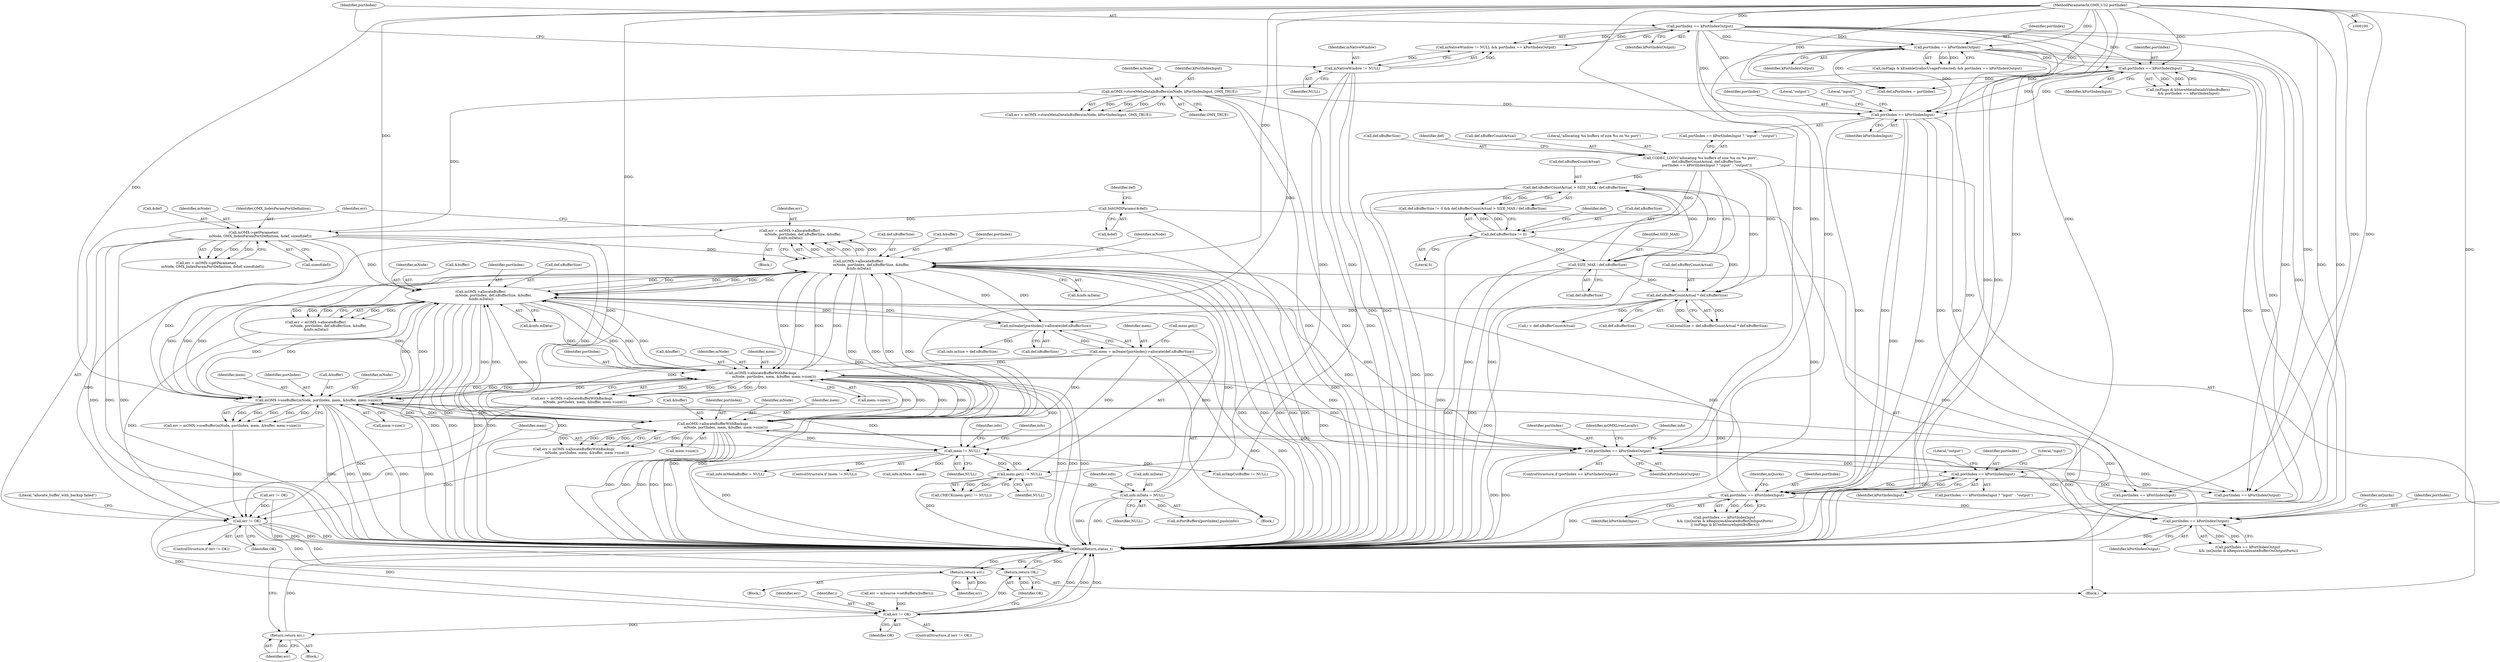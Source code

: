 digraph "0_Android_97837bb6cbac21ea679843a0037779d3834bed64@API" {
"1000323" [label="(Call,err = mOMX->allocateBuffer(\n                        mNode, portIndex, def.nBufferSize, &buffer,\n &info.mData))"];
"1000325" [label="(Call,mOMX->allocateBuffer(\n                        mNode, portIndex, def.nBufferSize, &buffer,\n &info.mData))"];
"1000286" [label="(Call,mOMX->allocateBuffer(\n                        mNode, portIndex, def.nBufferSize, &buffer,\n &info.mData))"];
"1000302" [label="(Call,mOMX->allocateBufferWithBackup(\n                        mNode, portIndex, mem, &buffer, mem->size()))"];
"1000352" [label="(Call,mOMX->useBuffer(mNode, portIndex, mem, &buffer, mem->size()))"];
"1000166" [label="(Call,mOMX->getParameter(\n            mNode, OMX_IndexParamPortDefinition, &def, sizeof(def)))"];
"1000142" [label="(Call,mOMX->storeMetaDataInBuffers(mNode, kPortIndexInput, OMX_TRUE))"];
"1000136" [label="(Call,portIndex == kPortIndexInput)"];
"1000108" [label="(Call,portIndex == kPortIndexOutput)"];
"1000101" [label="(MethodParameterIn,OMX_U32 portIndex)"];
"1000119" [label="(Call,portIndex == kPortIndexOutput)"];
"1000156" [label="(Call,InitOMXParams(&def))"];
"1000341" [label="(Call,mOMX->allocateBufferWithBackup(\n                        mNode, portIndex, mem, &buffer, mem->size()))"];
"1000312" [label="(Call,portIndex == kPortIndexOutput)"];
"1000269" [label="(Call,portIndex == kPortIndexInput)"];
"1000189" [label="(Call,portIndex == kPortIndexInput)"];
"1000428" [label="(Call,portIndex == kPortIndexInput)"];
"1000399" [label="(Call,portIndex == kPortIndexOutput)"];
"1000243" [label="(Call,mem = mDealer[portIndex]->allocate(def.nBufferSize))"];
"1000245" [label="(Call,mDealer[portIndex]->allocate(def.nBufferSize))"];
"1000216" [label="(Call,def.nBufferCountActual * def.nBufferSize)"];
"1000180" [label="(Call,CODEC_LOGV(\"allocating %u buffers of size %u on %s port\",\n            def.nBufferCountActual, def.nBufferSize,\n            portIndex == kPortIndexInput ? \"input\" : \"output\"))"];
"1000201" [label="(Call,def.nBufferCountActual > SIZE_MAX / def.nBufferSize)"];
"1000205" [label="(Call,SIZE_MAX / def.nBufferSize)"];
"1000196" [label="(Call,def.nBufferSize != 0)"];
"1000254" [label="(Call,info.mData = NULL)"];
"1000250" [label="(Call,mem.get() != NULL)"];
"1000105" [label="(Call,mNativeWindow != NULL)"];
"1000369" [label="(Call,mem != NULL)"];
"1000360" [label="(Call,err != OK)"];
"1000366" [label="(Return,return err;)"];
"1000554" [label="(Call,err != OK)"];
"1000575" [label="(Return,return err;)"];
"1000577" [label="(Return,return OK;)"];
"1000576" [label="(Identifier,err)"];
"1000400" [label="(Identifier,portIndex)"];
"1000241" [label="(Block,)"];
"1000388" [label="(Call,info.mMem = mem)"];
"1000359" [label="(ControlStructure,if (err != OK))"];
"1000137" [label="(Identifier,portIndex)"];
"1000252" [label="(Identifier,NULL)"];
"1000367" [label="(Identifier,err)"];
"1000203" [label="(Identifier,def)"];
"1000166" [label="(Call,mOMX->getParameter(\n            mNode, OMX_IndexParamPortDefinition, &def, sizeof(def)))"];
"1000399" [label="(Call,portIndex == kPortIndexOutput)"];
"1000250" [label="(Call,mem.get() != NULL)"];
"1000369" [label="(Call,mem != NULL)"];
"1000201" [label="(Call,def.nBufferCountActual > SIZE_MAX / def.nBufferSize)"];
"1000302" [label="(Call,mOMX->allocateBufferWithBackup(\n                        mNode, portIndex, mem, &buffer, mem->size()))"];
"1000428" [label="(Call,portIndex == kPortIndexInput)"];
"1000375" [label="(Identifier,info)"];
"1000405" [label="(Identifier,mOMXLivesLocally)"];
"1000432" [label="(Literal,\"output\")"];
"1000553" [label="(ControlStructure,if (err != OK))"];
"1000371" [label="(Identifier,NULL)"];
"1000362" [label="(Identifier,OK)"];
"1000180" [label="(Call,CODEC_LOGV(\"allocating %u buffers of size %u on %s port\",\n            def.nBufferCountActual, def.nBufferSize,\n            portIndex == kPortIndexInput ? \"input\" : \"output\"))"];
"1000312" [label="(Call,portIndex == kPortIndexOutput)"];
"1000109" [label="(Identifier,portIndex)"];
"1000132" [label="(Call,(mFlags & kStoreMetaDataInVideoBuffers)\n && portIndex == kPortIndexInput)"];
"1000268" [label="(Call,portIndex == kPortIndexInput\n && ((mQuirks & kRequiresAllocateBufferOnInputPorts)\n || (mFlags & kUseSecureInputBuffers)))"];
"1000325" [label="(Call,mOMX->allocateBuffer(\n                        mNode, portIndex, def.nBufferSize, &buffer,\n &info.mData))"];
"1000434" [label="(Call,portIndex == kPortIndexOutput)"];
"1000308" [label="(Call,mem->size())"];
"1000355" [label="(Identifier,mem)"];
"1000188" [label="(Call,portIndex == kPortIndexInput ? \"input\" : \"output\")"];
"1000246" [label="(Call,def.nBufferSize)"];
"1000181" [label="(Literal,\"allocating %u buffers of size %u on %s port\")"];
"1000316" [label="(Identifier,mQuirks)"];
"1000270" [label="(Identifier,portIndex)"];
"1000339" [label="(Call,err = mOMX->allocateBufferWithBackup(\n                        mNode, portIndex, mem, &buffer, mem->size()))"];
"1000185" [label="(Call,def.nBufferSize)"];
"1000423" [label="(Identifier,info)"];
"1000361" [label="(Identifier,err)"];
"1000258" [label="(Identifier,NULL)"];
"1000366" [label="(Return,return err;)"];
"1000168" [label="(Identifier,OMX_IndexParamPortDefinition)"];
"1000324" [label="(Identifier,err)"];
"1000286" [label="(Call,mOMX->allocateBuffer(\n                        mNode, portIndex, def.nBufferSize, &buffer,\n &info.mData))"];
"1000115" [label="(Call,(mFlags & kEnableGrallocUsageProtected) && portIndex == kPortIndexOutput)"];
"1000333" [label="(Call,&info.mData)"];
"1000119" [label="(Call,portIndex == kPortIndexOutput)"];
"1000429" [label="(Identifier,portIndex)"];
"1000159" [label="(Call,def.nPortIndex = portIndex)"];
"1000191" [label="(Identifier,kPortIndexInput)"];
"1000140" [label="(Call,err = mOMX->storeMetaDataInBuffers(mNode, kPortIndexInput, OMX_TRUE))"];
"1000120" [label="(Identifier,portIndex)"];
"1000198" [label="(Identifier,def)"];
"1000261" [label="(Identifier,info)"];
"1000105" [label="(Call,mNativeWindow != NULL)"];
"1000327" [label="(Identifier,portIndex)"];
"1000217" [label="(Call,def.nBufferCountActual)"];
"1000138" [label="(Identifier,kPortIndexInput)"];
"1000157" [label="(Call,&def)"];
"1000554" [label="(Call,err != OK)"];
"1000341" [label="(Call,mOMX->allocateBufferWithBackup(\n                        mNode, portIndex, mem, &buffer, mem->size()))"];
"1000144" [label="(Identifier,kPortIndexInput)"];
"1000345" [label="(Call,&buffer)"];
"1000259" [label="(Call,info.mSize = def.nBufferSize)"];
"1000577" [label="(Return,return OK;)"];
"1000189" [label="(Call,portIndex == kPortIndexInput)"];
"1000555" [label="(Identifier,err)"];
"1000107" [label="(Identifier,NULL)"];
"1000579" [label="(MethodReturn,status_t)"];
"1000323" [label="(Call,err = mOMX->allocateBuffer(\n                        mNode, portIndex, def.nBufferSize, &buffer,\n &info.mData))"];
"1000245" [label="(Call,mDealer[portIndex]->allocate(def.nBufferSize))"];
"1000352" [label="(Call,mOMX->useBuffer(mNode, portIndex, mem, &buffer, mem->size()))"];
"1000326" [label="(Identifier,mNode)"];
"1000284" [label="(Call,err = mOMX->allocateBuffer(\n                        mNode, portIndex, def.nBufferSize, &buffer,\n &info.mData))"];
"1000306" [label="(Call,&buffer)"];
"1000102" [label="(Block,)"];
"1000300" [label="(Call,err = mOMX->allocateBufferWithBackup(\n                        mNode, portIndex, mem, &buffer, mem->size()))"];
"1000287" [label="(Identifier,mNode)"];
"1000303" [label="(Identifier,mNode)"];
"1000350" [label="(Call,err = mOMX->useBuffer(mNode, portIndex, mem, &buffer, mem->size()))"];
"1000561" [label="(Identifier,i)"];
"1000305" [label="(Identifier,mem)"];
"1000216" [label="(Call,def.nBufferCountActual * def.nBufferSize)"];
"1000427" [label="(Call,portIndex == kPortIndexInput ? \"input\" : \"output\")"];
"1000393" [label="(Call,info.mMediaBuffer = NULL)"];
"1000549" [label="(Call,err = mSource->setBuffers(buffers))"];
"1000104" [label="(Call,mNativeWindow != NULL && portIndex == kPortIndexOutput)"];
"1000169" [label="(Call,&def)"];
"1000493" [label="(Call,mSkipCutBuffer != NULL)"];
"1000143" [label="(Identifier,mNode)"];
"1000190" [label="(Identifier,portIndex)"];
"1000161" [label="(Identifier,def)"];
"1000254" [label="(Call,info.mData = NULL)"];
"1000200" [label="(Literal,0)"];
"1000343" [label="(Identifier,portIndex)"];
"1000342" [label="(Identifier,mNode)"];
"1000195" [label="(Call,def.nBufferSize != 0 && def.nBufferCountActual > SIZE_MAX / def.nBufferSize)"];
"1000314" [label="(Identifier,kPortIndexOutput)"];
"1000380" [label="(Identifier,info)"];
"1000557" [label="(Block,)"];
"1000292" [label="(Call,&buffer)"];
"1000142" [label="(Call,mOMX->storeMetaDataInBuffers(mNode, kPortIndexInput, OMX_TRUE))"];
"1000110" [label="(Identifier,kPortIndexOutput)"];
"1000269" [label="(Call,portIndex == kPortIndexInput)"];
"1000344" [label="(Identifier,mem)"];
"1000234" [label="(Call,i < def.nBufferCountActual)"];
"1000108" [label="(Call,portIndex == kPortIndexOutput)"];
"1000197" [label="(Call,def.nBufferSize)"];
"1000244" [label="(Identifier,mem)"];
"1000363" [label="(Block,)"];
"1000431" [label="(Literal,\"input\")"];
"1000121" [label="(Identifier,kPortIndexOutput)"];
"1000101" [label="(MethodParameterIn,OMX_U32 portIndex)"];
"1000196" [label="(Call,def.nBufferSize != 0)"];
"1000271" [label="(Identifier,kPortIndexInput)"];
"1000304" [label="(Identifier,portIndex)"];
"1000365" [label="(Literal,\"allocate_buffer_with_backup failed\")"];
"1000401" [label="(Identifier,kPortIndexOutput)"];
"1000193" [label="(Literal,\"output\")"];
"1000207" [label="(Call,def.nBufferSize)"];
"1000347" [label="(Call,mem->size())"];
"1000255" [label="(Call,info.mData)"];
"1000294" [label="(Call,&info.mData)"];
"1000288" [label="(Identifier,portIndex)"];
"1000192" [label="(Literal,\"input\")"];
"1000289" [label="(Call,def.nBufferSize)"];
"1000156" [label="(Call,InitOMXParams(&def))"];
"1000575" [label="(Return,return err;)"];
"1000321" [label="(Block,)"];
"1000220" [label="(Call,def.nBufferSize)"];
"1000313" [label="(Identifier,portIndex)"];
"1000368" [label="(ControlStructure,if (mem != NULL))"];
"1000354" [label="(Identifier,portIndex)"];
"1000164" [label="(Call,err = mOMX->getParameter(\n            mNode, OMX_IndexParamPortDefinition, &def, sizeof(def)))"];
"1000182" [label="(Call,def.nBufferCountActual)"];
"1000174" [label="(Call,err != OK)"];
"1000578" [label="(Identifier,OK)"];
"1000251" [label="(Call,mem.get())"];
"1000145" [label="(Identifier,OMX_TRUE)"];
"1000171" [label="(Call,sizeof(def))"];
"1000311" [label="(Call,portIndex == kPortIndexOutput\n && (mQuirks & kRequiresAllocateBufferOnOutputPorts))"];
"1000214" [label="(Call,totalSize = def.nBufferCountActual * def.nBufferSize)"];
"1000205" [label="(Call,SIZE_MAX / def.nBufferSize)"];
"1000328" [label="(Call,def.nBufferSize)"];
"1000249" [label="(Call,CHECK(mem.get() != NULL))"];
"1000515" [label="(Call,portIndex == kPortIndexInput)"];
"1000370" [label="(Identifier,mem)"];
"1000106" [label="(Identifier,mNativeWindow)"];
"1000356" [label="(Call,&buffer)"];
"1000358" [label="(Call,mem->size())"];
"1000206" [label="(Identifier,SIZE_MAX)"];
"1000331" [label="(Call,&buffer)"];
"1000556" [label="(Identifier,OK)"];
"1000243" [label="(Call,mem = mDealer[portIndex]->allocate(def.nBufferSize))"];
"1000430" [label="(Identifier,kPortIndexInput)"];
"1000398" [label="(ControlStructure,if (portIndex == kPortIndexOutput))"];
"1000360" [label="(Call,err != OK)"];
"1000422" [label="(Call,mPortBuffers[portIndex].push(info))"];
"1000353" [label="(Identifier,mNode)"];
"1000202" [label="(Call,def.nBufferCountActual)"];
"1000167" [label="(Identifier,mNode)"];
"1000274" [label="(Identifier,mQuirks)"];
"1000136" [label="(Call,portIndex == kPortIndexInput)"];
"1000323" -> "1000321"  [label="AST: "];
"1000323" -> "1000325"  [label="CFG: "];
"1000324" -> "1000323"  [label="AST: "];
"1000325" -> "1000323"  [label="AST: "];
"1000361" -> "1000323"  [label="CFG: "];
"1000323" -> "1000579"  [label="DDG: "];
"1000325" -> "1000323"  [label="DDG: "];
"1000325" -> "1000323"  [label="DDG: "];
"1000325" -> "1000323"  [label="DDG: "];
"1000325" -> "1000323"  [label="DDG: "];
"1000325" -> "1000323"  [label="DDG: "];
"1000323" -> "1000360"  [label="DDG: "];
"1000325" -> "1000333"  [label="CFG: "];
"1000326" -> "1000325"  [label="AST: "];
"1000327" -> "1000325"  [label="AST: "];
"1000328" -> "1000325"  [label="AST: "];
"1000331" -> "1000325"  [label="AST: "];
"1000333" -> "1000325"  [label="AST: "];
"1000325" -> "1000579"  [label="DDG: "];
"1000325" -> "1000579"  [label="DDG: "];
"1000325" -> "1000579"  [label="DDG: "];
"1000325" -> "1000579"  [label="DDG: "];
"1000325" -> "1000579"  [label="DDG: "];
"1000325" -> "1000245"  [label="DDG: "];
"1000325" -> "1000286"  [label="DDG: "];
"1000325" -> "1000286"  [label="DDG: "];
"1000325" -> "1000286"  [label="DDG: "];
"1000325" -> "1000302"  [label="DDG: "];
"1000325" -> "1000302"  [label="DDG: "];
"1000286" -> "1000325"  [label="DDG: "];
"1000286" -> "1000325"  [label="DDG: "];
"1000286" -> "1000325"  [label="DDG: "];
"1000302" -> "1000325"  [label="DDG: "];
"1000302" -> "1000325"  [label="DDG: "];
"1000352" -> "1000325"  [label="DDG: "];
"1000352" -> "1000325"  [label="DDG: "];
"1000166" -> "1000325"  [label="DDG: "];
"1000341" -> "1000325"  [label="DDG: "];
"1000341" -> "1000325"  [label="DDG: "];
"1000312" -> "1000325"  [label="DDG: "];
"1000101" -> "1000325"  [label="DDG: "];
"1000245" -> "1000325"  [label="DDG: "];
"1000254" -> "1000325"  [label="DDG: "];
"1000325" -> "1000341"  [label="DDG: "];
"1000325" -> "1000341"  [label="DDG: "];
"1000325" -> "1000352"  [label="DDG: "];
"1000325" -> "1000352"  [label="DDG: "];
"1000325" -> "1000399"  [label="DDG: "];
"1000286" -> "1000284"  [label="AST: "];
"1000286" -> "1000294"  [label="CFG: "];
"1000287" -> "1000286"  [label="AST: "];
"1000288" -> "1000286"  [label="AST: "];
"1000289" -> "1000286"  [label="AST: "];
"1000292" -> "1000286"  [label="AST: "];
"1000294" -> "1000286"  [label="AST: "];
"1000284" -> "1000286"  [label="CFG: "];
"1000286" -> "1000579"  [label="DDG: "];
"1000286" -> "1000579"  [label="DDG: "];
"1000286" -> "1000579"  [label="DDG: "];
"1000286" -> "1000579"  [label="DDG: "];
"1000286" -> "1000579"  [label="DDG: "];
"1000286" -> "1000245"  [label="DDG: "];
"1000286" -> "1000284"  [label="DDG: "];
"1000286" -> "1000284"  [label="DDG: "];
"1000286" -> "1000284"  [label="DDG: "];
"1000286" -> "1000284"  [label="DDG: "];
"1000286" -> "1000284"  [label="DDG: "];
"1000302" -> "1000286"  [label="DDG: "];
"1000302" -> "1000286"  [label="DDG: "];
"1000352" -> "1000286"  [label="DDG: "];
"1000352" -> "1000286"  [label="DDG: "];
"1000166" -> "1000286"  [label="DDG: "];
"1000341" -> "1000286"  [label="DDG: "];
"1000341" -> "1000286"  [label="DDG: "];
"1000269" -> "1000286"  [label="DDG: "];
"1000101" -> "1000286"  [label="DDG: "];
"1000245" -> "1000286"  [label="DDG: "];
"1000254" -> "1000286"  [label="DDG: "];
"1000286" -> "1000302"  [label="DDG: "];
"1000286" -> "1000302"  [label="DDG: "];
"1000286" -> "1000341"  [label="DDG: "];
"1000286" -> "1000341"  [label="DDG: "];
"1000286" -> "1000352"  [label="DDG: "];
"1000286" -> "1000352"  [label="DDG: "];
"1000286" -> "1000399"  [label="DDG: "];
"1000302" -> "1000300"  [label="AST: "];
"1000302" -> "1000308"  [label="CFG: "];
"1000303" -> "1000302"  [label="AST: "];
"1000304" -> "1000302"  [label="AST: "];
"1000305" -> "1000302"  [label="AST: "];
"1000306" -> "1000302"  [label="AST: "];
"1000308" -> "1000302"  [label="AST: "];
"1000300" -> "1000302"  [label="CFG: "];
"1000302" -> "1000579"  [label="DDG: "];
"1000302" -> "1000579"  [label="DDG: "];
"1000302" -> "1000579"  [label="DDG: "];
"1000302" -> "1000579"  [label="DDG: "];
"1000302" -> "1000579"  [label="DDG: "];
"1000302" -> "1000300"  [label="DDG: "];
"1000302" -> "1000300"  [label="DDG: "];
"1000302" -> "1000300"  [label="DDG: "];
"1000302" -> "1000300"  [label="DDG: "];
"1000302" -> "1000300"  [label="DDG: "];
"1000352" -> "1000302"  [label="DDG: "];
"1000352" -> "1000302"  [label="DDG: "];
"1000166" -> "1000302"  [label="DDG: "];
"1000341" -> "1000302"  [label="DDG: "];
"1000341" -> "1000302"  [label="DDG: "];
"1000269" -> "1000302"  [label="DDG: "];
"1000101" -> "1000302"  [label="DDG: "];
"1000243" -> "1000302"  [label="DDG: "];
"1000302" -> "1000341"  [label="DDG: "];
"1000302" -> "1000341"  [label="DDG: "];
"1000302" -> "1000352"  [label="DDG: "];
"1000302" -> "1000352"  [label="DDG: "];
"1000302" -> "1000369"  [label="DDG: "];
"1000302" -> "1000399"  [label="DDG: "];
"1000352" -> "1000350"  [label="AST: "];
"1000352" -> "1000358"  [label="CFG: "];
"1000353" -> "1000352"  [label="AST: "];
"1000354" -> "1000352"  [label="AST: "];
"1000355" -> "1000352"  [label="AST: "];
"1000356" -> "1000352"  [label="AST: "];
"1000358" -> "1000352"  [label="AST: "];
"1000350" -> "1000352"  [label="CFG: "];
"1000352" -> "1000579"  [label="DDG: "];
"1000352" -> "1000579"  [label="DDG: "];
"1000352" -> "1000579"  [label="DDG: "];
"1000352" -> "1000579"  [label="DDG: "];
"1000352" -> "1000579"  [label="DDG: "];
"1000352" -> "1000341"  [label="DDG: "];
"1000352" -> "1000341"  [label="DDG: "];
"1000352" -> "1000350"  [label="DDG: "];
"1000352" -> "1000350"  [label="DDG: "];
"1000352" -> "1000350"  [label="DDG: "];
"1000352" -> "1000350"  [label="DDG: "];
"1000352" -> "1000350"  [label="DDG: "];
"1000166" -> "1000352"  [label="DDG: "];
"1000341" -> "1000352"  [label="DDG: "];
"1000341" -> "1000352"  [label="DDG: "];
"1000312" -> "1000352"  [label="DDG: "];
"1000101" -> "1000352"  [label="DDG: "];
"1000243" -> "1000352"  [label="DDG: "];
"1000352" -> "1000369"  [label="DDG: "];
"1000352" -> "1000399"  [label="DDG: "];
"1000166" -> "1000164"  [label="AST: "];
"1000166" -> "1000171"  [label="CFG: "];
"1000167" -> "1000166"  [label="AST: "];
"1000168" -> "1000166"  [label="AST: "];
"1000169" -> "1000166"  [label="AST: "];
"1000171" -> "1000166"  [label="AST: "];
"1000164" -> "1000166"  [label="CFG: "];
"1000166" -> "1000579"  [label="DDG: "];
"1000166" -> "1000579"  [label="DDG: "];
"1000166" -> "1000579"  [label="DDG: "];
"1000166" -> "1000164"  [label="DDG: "];
"1000166" -> "1000164"  [label="DDG: "];
"1000166" -> "1000164"  [label="DDG: "];
"1000142" -> "1000166"  [label="DDG: "];
"1000156" -> "1000166"  [label="DDG: "];
"1000166" -> "1000341"  [label="DDG: "];
"1000142" -> "1000140"  [label="AST: "];
"1000142" -> "1000145"  [label="CFG: "];
"1000143" -> "1000142"  [label="AST: "];
"1000144" -> "1000142"  [label="AST: "];
"1000145" -> "1000142"  [label="AST: "];
"1000140" -> "1000142"  [label="CFG: "];
"1000142" -> "1000579"  [label="DDG: "];
"1000142" -> "1000579"  [label="DDG: "];
"1000142" -> "1000579"  [label="DDG: "];
"1000142" -> "1000140"  [label="DDG: "];
"1000142" -> "1000140"  [label="DDG: "];
"1000142" -> "1000140"  [label="DDG: "];
"1000136" -> "1000142"  [label="DDG: "];
"1000142" -> "1000189"  [label="DDG: "];
"1000136" -> "1000132"  [label="AST: "];
"1000136" -> "1000138"  [label="CFG: "];
"1000137" -> "1000136"  [label="AST: "];
"1000138" -> "1000136"  [label="AST: "];
"1000132" -> "1000136"  [label="CFG: "];
"1000136" -> "1000579"  [label="DDG: "];
"1000136" -> "1000579"  [label="DDG: "];
"1000136" -> "1000132"  [label="DDG: "];
"1000136" -> "1000132"  [label="DDG: "];
"1000108" -> "1000136"  [label="DDG: "];
"1000119" -> "1000136"  [label="DDG: "];
"1000101" -> "1000136"  [label="DDG: "];
"1000136" -> "1000159"  [label="DDG: "];
"1000136" -> "1000189"  [label="DDG: "];
"1000136" -> "1000189"  [label="DDG: "];
"1000108" -> "1000104"  [label="AST: "];
"1000108" -> "1000110"  [label="CFG: "];
"1000109" -> "1000108"  [label="AST: "];
"1000110" -> "1000108"  [label="AST: "];
"1000104" -> "1000108"  [label="CFG: "];
"1000108" -> "1000579"  [label="DDG: "];
"1000108" -> "1000579"  [label="DDG: "];
"1000108" -> "1000104"  [label="DDG: "];
"1000108" -> "1000104"  [label="DDG: "];
"1000101" -> "1000108"  [label="DDG: "];
"1000108" -> "1000119"  [label="DDG: "];
"1000108" -> "1000119"  [label="DDG: "];
"1000108" -> "1000159"  [label="DDG: "];
"1000108" -> "1000189"  [label="DDG: "];
"1000108" -> "1000312"  [label="DDG: "];
"1000108" -> "1000399"  [label="DDG: "];
"1000108" -> "1000434"  [label="DDG: "];
"1000101" -> "1000100"  [label="AST: "];
"1000101" -> "1000579"  [label="DDG: "];
"1000101" -> "1000119"  [label="DDG: "];
"1000101" -> "1000159"  [label="DDG: "];
"1000101" -> "1000189"  [label="DDG: "];
"1000101" -> "1000269"  [label="DDG: "];
"1000101" -> "1000312"  [label="DDG: "];
"1000101" -> "1000341"  [label="DDG: "];
"1000101" -> "1000399"  [label="DDG: "];
"1000101" -> "1000428"  [label="DDG: "];
"1000101" -> "1000434"  [label="DDG: "];
"1000101" -> "1000515"  [label="DDG: "];
"1000119" -> "1000115"  [label="AST: "];
"1000119" -> "1000121"  [label="CFG: "];
"1000120" -> "1000119"  [label="AST: "];
"1000121" -> "1000119"  [label="AST: "];
"1000115" -> "1000119"  [label="CFG: "];
"1000119" -> "1000579"  [label="DDG: "];
"1000119" -> "1000579"  [label="DDG: "];
"1000119" -> "1000115"  [label="DDG: "];
"1000119" -> "1000115"  [label="DDG: "];
"1000119" -> "1000159"  [label="DDG: "];
"1000119" -> "1000189"  [label="DDG: "];
"1000119" -> "1000312"  [label="DDG: "];
"1000119" -> "1000399"  [label="DDG: "];
"1000119" -> "1000434"  [label="DDG: "];
"1000156" -> "1000102"  [label="AST: "];
"1000156" -> "1000157"  [label="CFG: "];
"1000157" -> "1000156"  [label="AST: "];
"1000161" -> "1000156"  [label="CFG: "];
"1000156" -> "1000579"  [label="DDG: "];
"1000341" -> "1000339"  [label="AST: "];
"1000341" -> "1000347"  [label="CFG: "];
"1000342" -> "1000341"  [label="AST: "];
"1000343" -> "1000341"  [label="AST: "];
"1000344" -> "1000341"  [label="AST: "];
"1000345" -> "1000341"  [label="AST: "];
"1000347" -> "1000341"  [label="AST: "];
"1000339" -> "1000341"  [label="CFG: "];
"1000341" -> "1000579"  [label="DDG: "];
"1000341" -> "1000579"  [label="DDG: "];
"1000341" -> "1000579"  [label="DDG: "];
"1000341" -> "1000579"  [label="DDG: "];
"1000341" -> "1000579"  [label="DDG: "];
"1000341" -> "1000339"  [label="DDG: "];
"1000341" -> "1000339"  [label="DDG: "];
"1000341" -> "1000339"  [label="DDG: "];
"1000341" -> "1000339"  [label="DDG: "];
"1000341" -> "1000339"  [label="DDG: "];
"1000312" -> "1000341"  [label="DDG: "];
"1000243" -> "1000341"  [label="DDG: "];
"1000341" -> "1000369"  [label="DDG: "];
"1000341" -> "1000399"  [label="DDG: "];
"1000312" -> "1000311"  [label="AST: "];
"1000312" -> "1000314"  [label="CFG: "];
"1000313" -> "1000312"  [label="AST: "];
"1000314" -> "1000312"  [label="AST: "];
"1000316" -> "1000312"  [label="CFG: "];
"1000311" -> "1000312"  [label="CFG: "];
"1000312" -> "1000579"  [label="DDG: "];
"1000312" -> "1000311"  [label="DDG: "];
"1000312" -> "1000311"  [label="DDG: "];
"1000269" -> "1000312"  [label="DDG: "];
"1000399" -> "1000312"  [label="DDG: "];
"1000312" -> "1000399"  [label="DDG: "];
"1000269" -> "1000268"  [label="AST: "];
"1000269" -> "1000271"  [label="CFG: "];
"1000270" -> "1000269"  [label="AST: "];
"1000271" -> "1000269"  [label="AST: "];
"1000274" -> "1000269"  [label="CFG: "];
"1000268" -> "1000269"  [label="CFG: "];
"1000269" -> "1000579"  [label="DDG: "];
"1000269" -> "1000268"  [label="DDG: "];
"1000269" -> "1000268"  [label="DDG: "];
"1000189" -> "1000269"  [label="DDG: "];
"1000189" -> "1000269"  [label="DDG: "];
"1000428" -> "1000269"  [label="DDG: "];
"1000428" -> "1000269"  [label="DDG: "];
"1000269" -> "1000428"  [label="DDG: "];
"1000189" -> "1000188"  [label="AST: "];
"1000189" -> "1000191"  [label="CFG: "];
"1000190" -> "1000189"  [label="AST: "];
"1000191" -> "1000189"  [label="AST: "];
"1000192" -> "1000189"  [label="CFG: "];
"1000193" -> "1000189"  [label="CFG: "];
"1000189" -> "1000579"  [label="DDG: "];
"1000189" -> "1000579"  [label="DDG: "];
"1000189" -> "1000434"  [label="DDG: "];
"1000189" -> "1000515"  [label="DDG: "];
"1000428" -> "1000427"  [label="AST: "];
"1000428" -> "1000430"  [label="CFG: "];
"1000429" -> "1000428"  [label="AST: "];
"1000430" -> "1000428"  [label="AST: "];
"1000431" -> "1000428"  [label="CFG: "];
"1000432" -> "1000428"  [label="CFG: "];
"1000399" -> "1000428"  [label="DDG: "];
"1000428" -> "1000434"  [label="DDG: "];
"1000428" -> "1000515"  [label="DDG: "];
"1000399" -> "1000398"  [label="AST: "];
"1000399" -> "1000401"  [label="CFG: "];
"1000400" -> "1000399"  [label="AST: "];
"1000401" -> "1000399"  [label="AST: "];
"1000405" -> "1000399"  [label="CFG: "];
"1000423" -> "1000399"  [label="CFG: "];
"1000399" -> "1000579"  [label="DDG: "];
"1000399" -> "1000579"  [label="DDG: "];
"1000399" -> "1000434"  [label="DDG: "];
"1000243" -> "1000241"  [label="AST: "];
"1000243" -> "1000245"  [label="CFG: "];
"1000244" -> "1000243"  [label="AST: "];
"1000245" -> "1000243"  [label="AST: "];
"1000251" -> "1000243"  [label="CFG: "];
"1000243" -> "1000579"  [label="DDG: "];
"1000243" -> "1000579"  [label="DDG: "];
"1000245" -> "1000243"  [label="DDG: "];
"1000243" -> "1000369"  [label="DDG: "];
"1000245" -> "1000246"  [label="CFG: "];
"1000246" -> "1000245"  [label="AST: "];
"1000216" -> "1000245"  [label="DDG: "];
"1000245" -> "1000259"  [label="DDG: "];
"1000216" -> "1000214"  [label="AST: "];
"1000216" -> "1000220"  [label="CFG: "];
"1000217" -> "1000216"  [label="AST: "];
"1000220" -> "1000216"  [label="AST: "];
"1000214" -> "1000216"  [label="CFG: "];
"1000216" -> "1000579"  [label="DDG: "];
"1000216" -> "1000214"  [label="DDG: "];
"1000216" -> "1000214"  [label="DDG: "];
"1000180" -> "1000216"  [label="DDG: "];
"1000201" -> "1000216"  [label="DDG: "];
"1000205" -> "1000216"  [label="DDG: "];
"1000196" -> "1000216"  [label="DDG: "];
"1000216" -> "1000234"  [label="DDG: "];
"1000180" -> "1000102"  [label="AST: "];
"1000180" -> "1000188"  [label="CFG: "];
"1000181" -> "1000180"  [label="AST: "];
"1000182" -> "1000180"  [label="AST: "];
"1000185" -> "1000180"  [label="AST: "];
"1000188" -> "1000180"  [label="AST: "];
"1000198" -> "1000180"  [label="CFG: "];
"1000180" -> "1000579"  [label="DDG: "];
"1000180" -> "1000579"  [label="DDG: "];
"1000180" -> "1000579"  [label="DDG: "];
"1000180" -> "1000196"  [label="DDG: "];
"1000180" -> "1000201"  [label="DDG: "];
"1000201" -> "1000195"  [label="AST: "];
"1000201" -> "1000205"  [label="CFG: "];
"1000202" -> "1000201"  [label="AST: "];
"1000205" -> "1000201"  [label="AST: "];
"1000195" -> "1000201"  [label="CFG: "];
"1000201" -> "1000579"  [label="DDG: "];
"1000201" -> "1000579"  [label="DDG: "];
"1000201" -> "1000195"  [label="DDG: "];
"1000201" -> "1000195"  [label="DDG: "];
"1000205" -> "1000201"  [label="DDG: "];
"1000205" -> "1000201"  [label="DDG: "];
"1000205" -> "1000207"  [label="CFG: "];
"1000206" -> "1000205"  [label="AST: "];
"1000207" -> "1000205"  [label="AST: "];
"1000205" -> "1000579"  [label="DDG: "];
"1000205" -> "1000579"  [label="DDG: "];
"1000196" -> "1000205"  [label="DDG: "];
"1000196" -> "1000195"  [label="AST: "];
"1000196" -> "1000200"  [label="CFG: "];
"1000197" -> "1000196"  [label="AST: "];
"1000200" -> "1000196"  [label="AST: "];
"1000203" -> "1000196"  [label="CFG: "];
"1000195" -> "1000196"  [label="CFG: "];
"1000196" -> "1000579"  [label="DDG: "];
"1000196" -> "1000195"  [label="DDG: "];
"1000196" -> "1000195"  [label="DDG: "];
"1000254" -> "1000241"  [label="AST: "];
"1000254" -> "1000258"  [label="CFG: "];
"1000255" -> "1000254"  [label="AST: "];
"1000258" -> "1000254"  [label="AST: "];
"1000261" -> "1000254"  [label="CFG: "];
"1000254" -> "1000579"  [label="DDG: "];
"1000254" -> "1000579"  [label="DDG: "];
"1000250" -> "1000254"  [label="DDG: "];
"1000254" -> "1000422"  [label="DDG: "];
"1000250" -> "1000249"  [label="AST: "];
"1000250" -> "1000252"  [label="CFG: "];
"1000251" -> "1000250"  [label="AST: "];
"1000252" -> "1000250"  [label="AST: "];
"1000249" -> "1000250"  [label="CFG: "];
"1000250" -> "1000579"  [label="DDG: "];
"1000250" -> "1000249"  [label="DDG: "];
"1000250" -> "1000249"  [label="DDG: "];
"1000105" -> "1000250"  [label="DDG: "];
"1000369" -> "1000250"  [label="DDG: "];
"1000250" -> "1000369"  [label="DDG: "];
"1000105" -> "1000104"  [label="AST: "];
"1000105" -> "1000107"  [label="CFG: "];
"1000106" -> "1000105"  [label="AST: "];
"1000107" -> "1000105"  [label="AST: "];
"1000109" -> "1000105"  [label="CFG: "];
"1000104" -> "1000105"  [label="CFG: "];
"1000105" -> "1000579"  [label="DDG: "];
"1000105" -> "1000579"  [label="DDG: "];
"1000105" -> "1000104"  [label="DDG: "];
"1000105" -> "1000104"  [label="DDG: "];
"1000105" -> "1000493"  [label="DDG: "];
"1000369" -> "1000368"  [label="AST: "];
"1000369" -> "1000371"  [label="CFG: "];
"1000370" -> "1000369"  [label="AST: "];
"1000371" -> "1000369"  [label="AST: "];
"1000375" -> "1000369"  [label="CFG: "];
"1000380" -> "1000369"  [label="CFG: "];
"1000369" -> "1000579"  [label="DDG: "];
"1000369" -> "1000388"  [label="DDG: "];
"1000369" -> "1000393"  [label="DDG: "];
"1000369" -> "1000493"  [label="DDG: "];
"1000360" -> "1000359"  [label="AST: "];
"1000360" -> "1000362"  [label="CFG: "];
"1000361" -> "1000360"  [label="AST: "];
"1000362" -> "1000360"  [label="AST: "];
"1000365" -> "1000360"  [label="CFG: "];
"1000370" -> "1000360"  [label="CFG: "];
"1000360" -> "1000579"  [label="DDG: "];
"1000360" -> "1000579"  [label="DDG: "];
"1000360" -> "1000579"  [label="DDG: "];
"1000284" -> "1000360"  [label="DDG: "];
"1000350" -> "1000360"  [label="DDG: "];
"1000300" -> "1000360"  [label="DDG: "];
"1000339" -> "1000360"  [label="DDG: "];
"1000174" -> "1000360"  [label="DDG: "];
"1000360" -> "1000366"  [label="DDG: "];
"1000360" -> "1000554"  [label="DDG: "];
"1000360" -> "1000577"  [label="DDG: "];
"1000366" -> "1000363"  [label="AST: "];
"1000366" -> "1000367"  [label="CFG: "];
"1000367" -> "1000366"  [label="AST: "];
"1000579" -> "1000366"  [label="CFG: "];
"1000366" -> "1000579"  [label="DDG: "];
"1000367" -> "1000366"  [label="DDG: "];
"1000554" -> "1000553"  [label="AST: "];
"1000554" -> "1000556"  [label="CFG: "];
"1000555" -> "1000554"  [label="AST: "];
"1000556" -> "1000554"  [label="AST: "];
"1000561" -> "1000554"  [label="CFG: "];
"1000578" -> "1000554"  [label="CFG: "];
"1000554" -> "1000579"  [label="DDG: "];
"1000554" -> "1000579"  [label="DDG: "];
"1000554" -> "1000579"  [label="DDG: "];
"1000549" -> "1000554"  [label="DDG: "];
"1000174" -> "1000554"  [label="DDG: "];
"1000554" -> "1000575"  [label="DDG: "];
"1000554" -> "1000577"  [label="DDG: "];
"1000575" -> "1000557"  [label="AST: "];
"1000575" -> "1000576"  [label="CFG: "];
"1000576" -> "1000575"  [label="AST: "];
"1000579" -> "1000575"  [label="CFG: "];
"1000575" -> "1000579"  [label="DDG: "];
"1000576" -> "1000575"  [label="DDG: "];
"1000577" -> "1000102"  [label="AST: "];
"1000577" -> "1000578"  [label="CFG: "];
"1000578" -> "1000577"  [label="AST: "];
"1000579" -> "1000577"  [label="CFG: "];
"1000577" -> "1000579"  [label="DDG: "];
"1000578" -> "1000577"  [label="DDG: "];
"1000174" -> "1000577"  [label="DDG: "];
}
